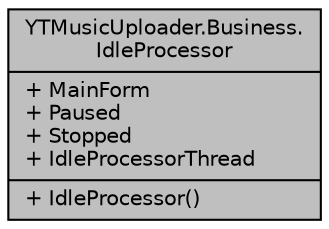 digraph "YTMusicUploader.Business.IdleProcessor"
{
 // LATEX_PDF_SIZE
  edge [fontname="Helvetica",fontsize="10",labelfontname="Helvetica",labelfontsize="10"];
  node [fontname="Helvetica",fontsize="10",shape=record];
  Node1 [label="{YTMusicUploader.Business.\lIdleProcessor\n|+ MainForm\l+ Paused\l+ Stopped\l+ IdleProcessorThread\l|+ IdleProcessor()\l}",height=0.2,width=0.4,color="black", fillcolor="grey75", style="filled", fontcolor="black",tooltip="Performs operations while the application is in idle state, such as retreiving data from MusicBrainz ..."];
}
